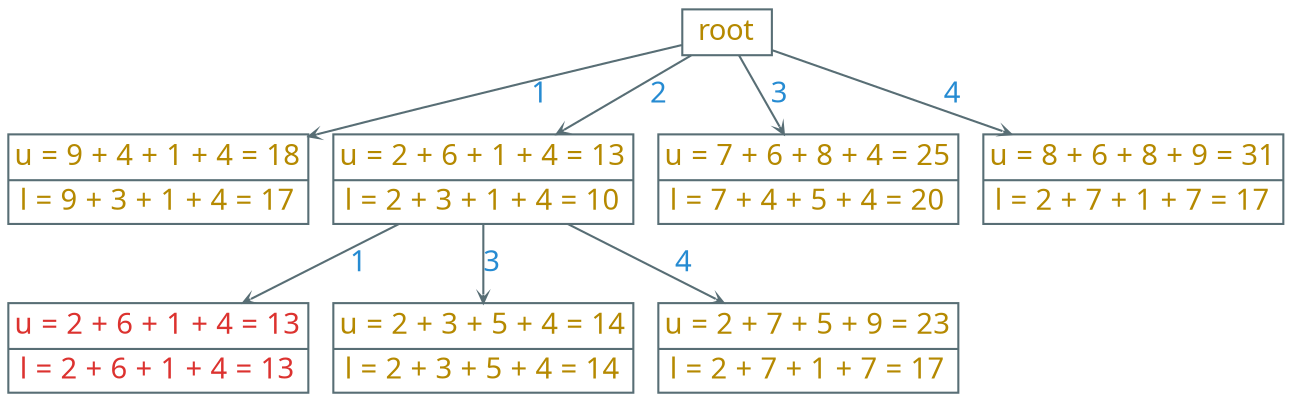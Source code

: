 digraph g {
    bgcolor=transparent
    rankdir=TB
    graph [nodesep=0.16,  ranksep=0.3]
    node [shape=record,  color="#586e75",  fixedsize=true,  width=0.6,  height=0.3,  fontcolor="#b58900",  fontsize=14,  fontname="LXGWWenKai"]
    edge [arrowhead=vee,  color="#586e75",  fontcolor="#268bd2",  fontsize=14,  fontname="LXGWWenKai",  arrowsize=0.4]

    root

    node [width=2, height=0.6]

    n1 [label="{u = 9 + 4 + 1 + 4 = 18|l = 9 + 3 + 1 + 4 = 17}"]
    n2 [label="{u = 2 + 6 + 1 + 4 = 13|l = 2 + 3 + 1 + 4 = 10}"]
    n3 [label="{u = 7 + 6 + 8 + 4 = 25|l = 7 + 4 + 5 + 4 = 20}"]
    n4 [label="{u = 8 + 6 + 8 + 9 = 31|l = 2 + 7 + 1 + 7 = 17}"]

    root -> n1 [label=1]
    root -> n2 [label=2]
    root -> n3 [label=3]
    root -> n4 [label=4]

    node [fontcolor="#dc322f"]

    n5 [label="{u = 2 + 6 + 1 + 4 = 13|l = 2 + 6 + 1 + 4 = 13}"]

    node [fontcolor="#b58900"]

    n6 [label="{u = 2 + 3 + 5 + 4 = 14|l = 2 + 3 + 5 + 4 = 14}"]
    n7 [label="{u = 2 + 7 + 5 + 9 = 23|l = 2 + 7 + 1 + 7 = 17}"]

    n2 -> n5 [label=1]
    n2 -> n6 [label=3]
    n2 -> n7 [label=4]
}